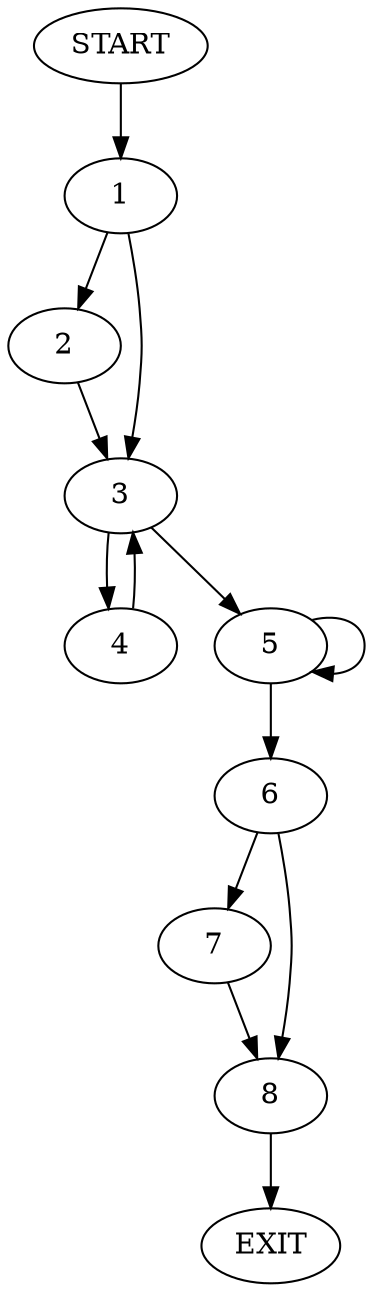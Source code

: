 digraph {
0 [label="START"]
9 [label="EXIT"]
0 -> 1
1 -> 2
1 -> 3
3 -> 4
3 -> 5
2 -> 3
4 -> 3
5 -> 6
5 -> 5
6 -> 7
6 -> 8
7 -> 8
8 -> 9
}
